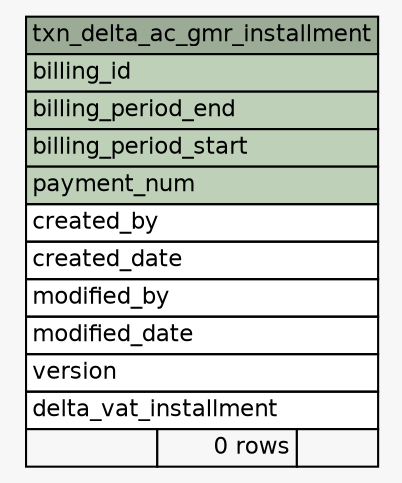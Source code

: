 // dot 2.36.0 on Mac OS X 10.12.5
// SchemaSpy rev 590
digraph "txn_delta_ac_gmr_installment" {
  graph [
    rankdir="RL"
    bgcolor="#f7f7f7"
    nodesep="0.18"
    ranksep="0.46"
    fontname="Helvetica"
    fontsize="11"
  ];
  node [
    fontname="Helvetica"
    fontsize="11"
    shape="plaintext"
  ];
  edge [
    arrowsize="0.8"
  ];
  "txn_delta_ac_gmr_installment" [
    label=<
    <TABLE BORDER="0" CELLBORDER="1" CELLSPACING="0" BGCOLOR="#ffffff">
      <TR><TD COLSPAN="3" BGCOLOR="#9bab96" ALIGN="CENTER">txn_delta_ac_gmr_installment</TD></TR>
      <TR><TD PORT="billing_id" COLSPAN="3" BGCOLOR="#bed1b8" ALIGN="LEFT">billing_id</TD></TR>
      <TR><TD PORT="billing_period_end" COLSPAN="3" BGCOLOR="#bed1b8" ALIGN="LEFT">billing_period_end</TD></TR>
      <TR><TD PORT="billing_period_start" COLSPAN="3" BGCOLOR="#bed1b8" ALIGN="LEFT">billing_period_start</TD></TR>
      <TR><TD PORT="payment_num" COLSPAN="3" BGCOLOR="#bed1b8" ALIGN="LEFT">payment_num</TD></TR>
      <TR><TD PORT="created_by" COLSPAN="3" ALIGN="LEFT">created_by</TD></TR>
      <TR><TD PORT="created_date" COLSPAN="3" ALIGN="LEFT">created_date</TD></TR>
      <TR><TD PORT="modified_by" COLSPAN="3" ALIGN="LEFT">modified_by</TD></TR>
      <TR><TD PORT="modified_date" COLSPAN="3" ALIGN="LEFT">modified_date</TD></TR>
      <TR><TD PORT="version" COLSPAN="3" ALIGN="LEFT">version</TD></TR>
      <TR><TD PORT="delta_vat_installment" COLSPAN="3" ALIGN="LEFT">delta_vat_installment</TD></TR>
      <TR><TD ALIGN="LEFT" BGCOLOR="#f7f7f7">  </TD><TD ALIGN="RIGHT" BGCOLOR="#f7f7f7">0 rows</TD><TD ALIGN="RIGHT" BGCOLOR="#f7f7f7">  </TD></TR>
    </TABLE>>
    URL="tables/txn_delta_ac_gmr_installment.html"
    tooltip="txn_delta_ac_gmr_installment"
  ];
}
